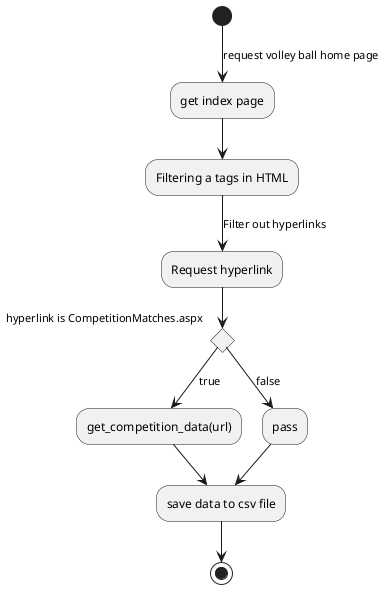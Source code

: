 @startuml
(*)  --> [request volley ball home page]"get index page"
--> "Filtering a tags in HTML"
--> [Filter out hyperlinks]"Request hyperlink"
if "hyperlink is CompetitionMatches.aspx" then
--> [true]"get_competition_data(url)"
--> "save data to csv file"
else
--> [false]"pass"
endif
--> "save data to csv file"
-->(*)
@enduml